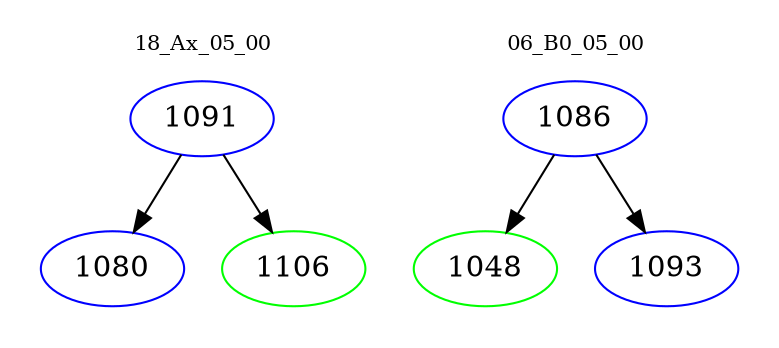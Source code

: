 digraph{
subgraph cluster_0 {
color = white
label = "18_Ax_05_00";
fontsize=10;
T0_1091 [label="1091", color="blue"]
T0_1091 -> T0_1080 [color="black"]
T0_1080 [label="1080", color="blue"]
T0_1091 -> T0_1106 [color="black"]
T0_1106 [label="1106", color="green"]
}
subgraph cluster_1 {
color = white
label = "06_B0_05_00";
fontsize=10;
T1_1086 [label="1086", color="blue"]
T1_1086 -> T1_1048 [color="black"]
T1_1048 [label="1048", color="green"]
T1_1086 -> T1_1093 [color="black"]
T1_1093 [label="1093", color="blue"]
}
}

